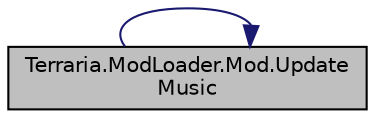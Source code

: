digraph "Terraria.ModLoader.Mod.UpdateMusic"
{
 // LATEX_PDF_SIZE
  edge [fontname="Helvetica",fontsize="10",labelfontname="Helvetica",labelfontsize="10"];
  node [fontname="Helvetica",fontsize="10",shape=record];
  rankdir="LR";
  Node1 [label="Terraria.ModLoader.Mod.Update\lMusic",height=0.2,width=0.4,color="black", fillcolor="grey75", style="filled", fontcolor="black",tooltip="Allows you to determine what music should currently play."];
  Node1 -> Node1 [color="midnightblue",fontsize="10",style="solid",fontname="Helvetica"];
}
